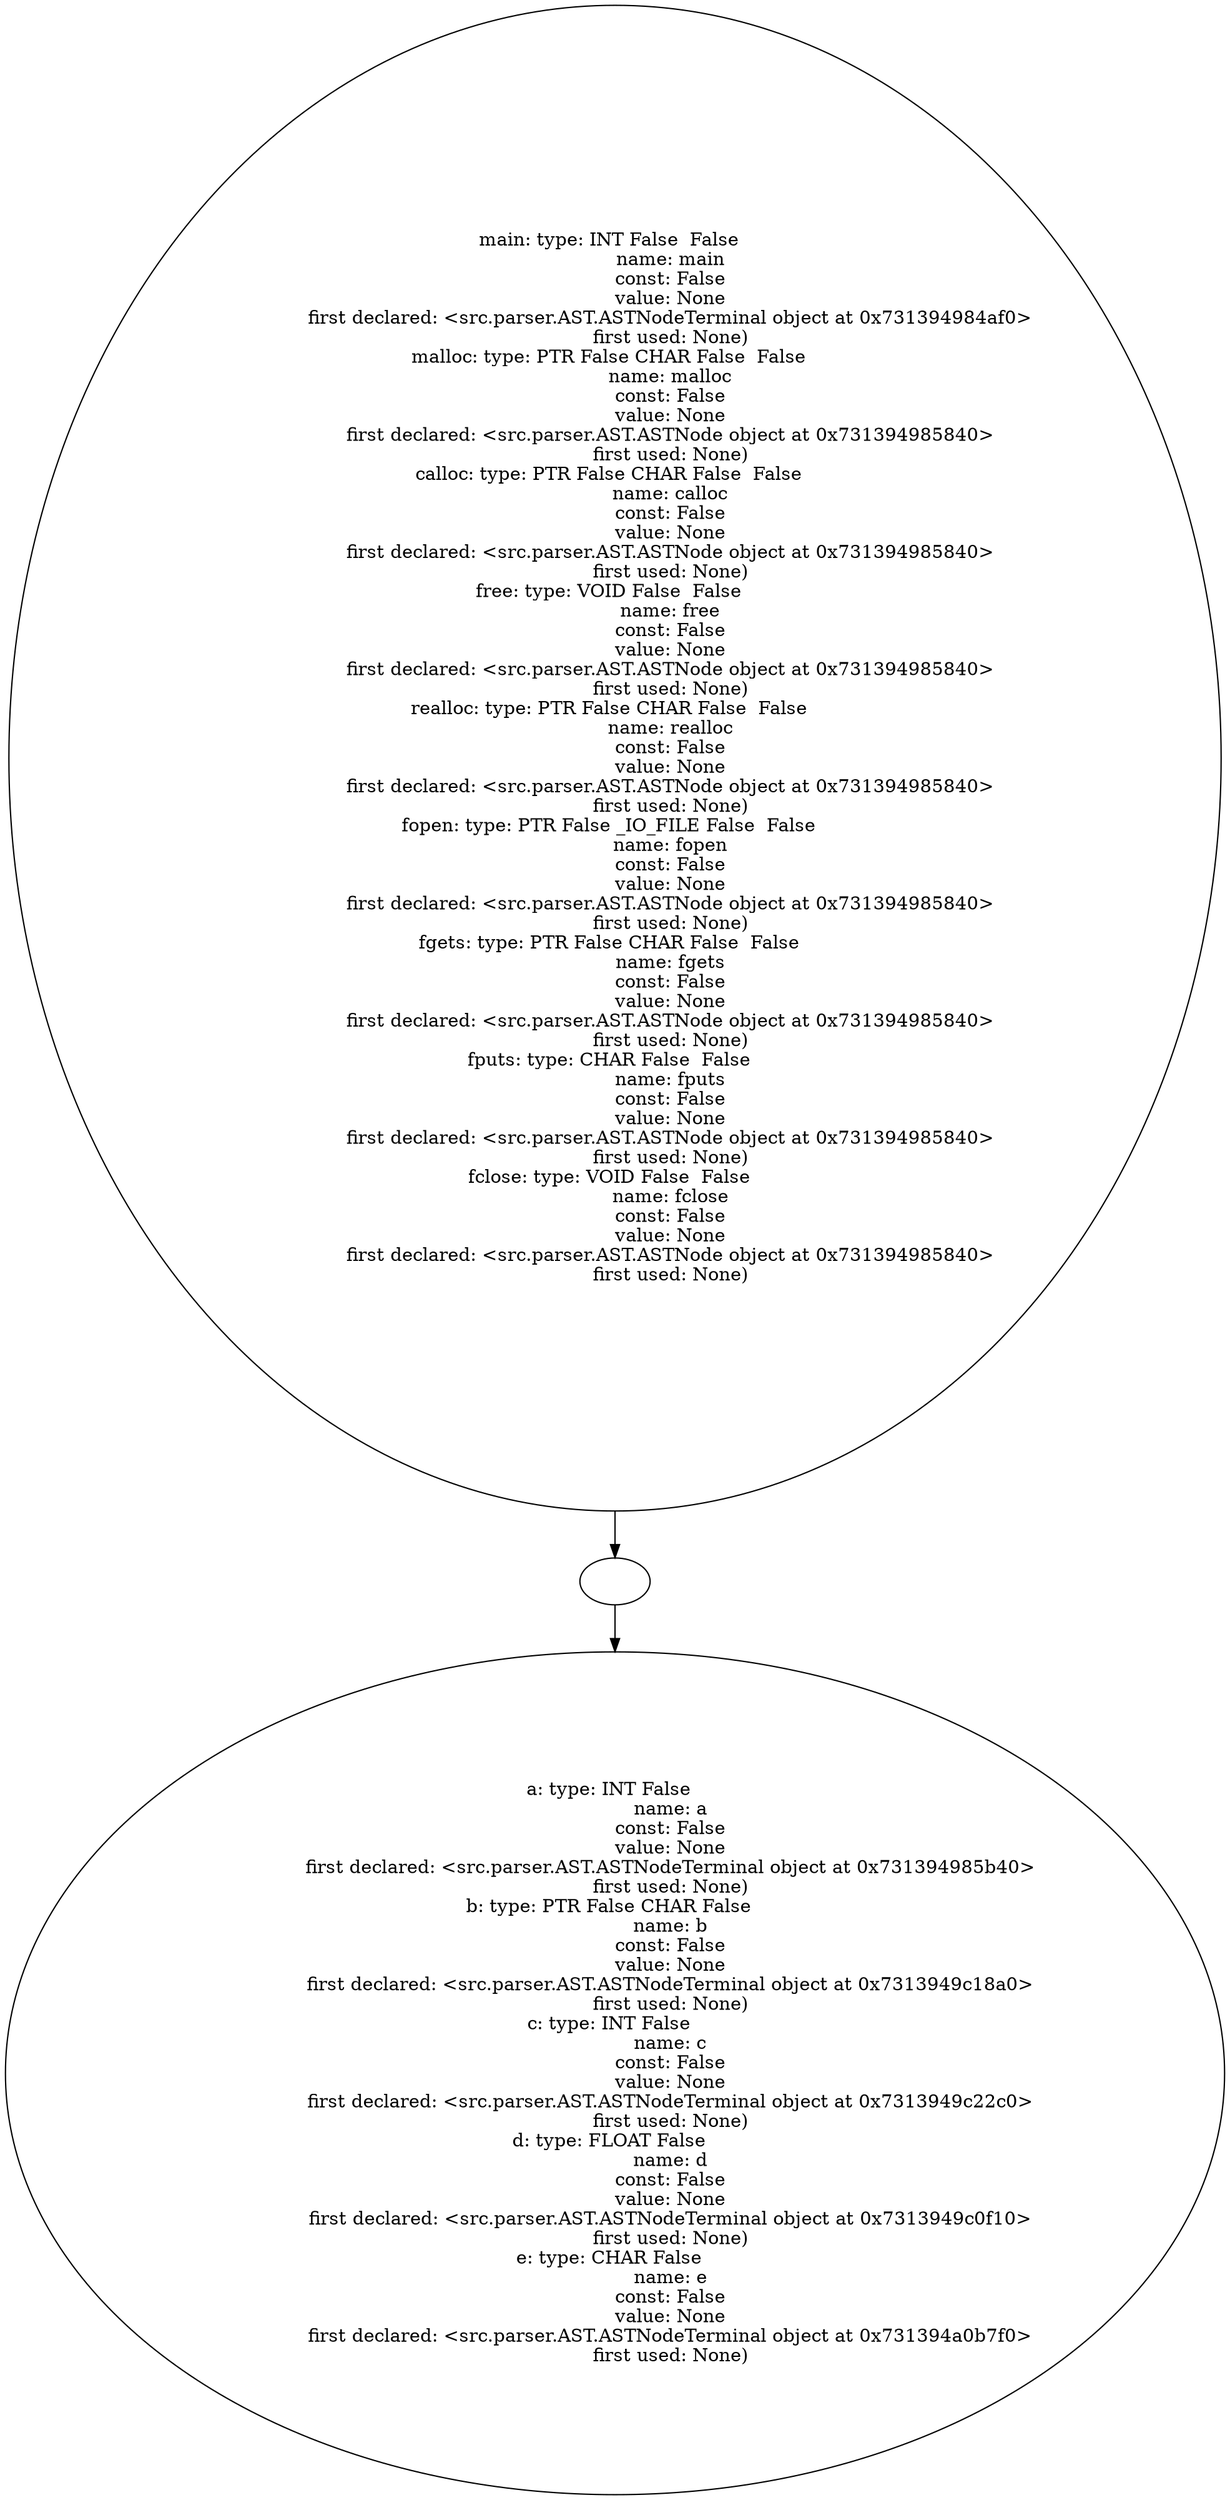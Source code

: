 digraph AST {
  "126527934586576" [label="main: type: INT False  False  
                   name: main
                   const: False
                   value: None
                   first declared: <src.parser.AST.ASTNodeTerminal object at 0x731394984af0>
                   first used: None)
malloc: type: PTR False CHAR False  False  
                   name: malloc
                   const: False
                   value: None
                   first declared: <src.parser.AST.ASTNode object at 0x731394985840>
                   first used: None)
calloc: type: PTR False CHAR False  False  
                   name: calloc
                   const: False
                   value: None
                   first declared: <src.parser.AST.ASTNode object at 0x731394985840>
                   first used: None)
free: type: VOID False  False  
                   name: free
                   const: False
                   value: None
                   first declared: <src.parser.AST.ASTNode object at 0x731394985840>
                   first used: None)
realloc: type: PTR False CHAR False  False  
                   name: realloc
                   const: False
                   value: None
                   first declared: <src.parser.AST.ASTNode object at 0x731394985840>
                   first used: None)
fopen: type: PTR False _IO_FILE False  False  
                   name: fopen
                   const: False
                   value: None
                   first declared: <src.parser.AST.ASTNode object at 0x731394985840>
                   first used: None)
fgets: type: PTR False CHAR False  False  
                   name: fgets
                   const: False
                   value: None
                   first declared: <src.parser.AST.ASTNode object at 0x731394985840>
                   first used: None)
fputs: type: CHAR False  False  
                   name: fputs
                   const: False
                   value: None
                   first declared: <src.parser.AST.ASTNode object at 0x731394985840>
                   first used: None)
fclose: type: VOID False  False  
                   name: fclose
                   const: False
                   value: None
                   first declared: <src.parser.AST.ASTNode object at 0x731394985840>
                   first used: None)"];
  "126527934586576" -> "126527934583840";
  "126527934583840" [label=""];
  "126527934583840" -> "126527934586000";
  "126527934586000" [label="a: type: INT False  
                   name: a
                   const: False
                   value: None
                   first declared: <src.parser.AST.ASTNodeTerminal object at 0x731394985b40>
                   first used: None)
b: type: PTR False CHAR False  
                   name: b
                   const: False
                   value: None
                   first declared: <src.parser.AST.ASTNodeTerminal object at 0x7313949c18a0>
                   first used: None)
c: type: INT False  
                   name: c
                   const: False
                   value: None
                   first declared: <src.parser.AST.ASTNodeTerminal object at 0x7313949c22c0>
                   first used: None)
d: type: FLOAT False  
                   name: d
                   const: False
                   value: None
                   first declared: <src.parser.AST.ASTNodeTerminal object at 0x7313949c0f10>
                   first used: None)
e: type: CHAR False  
                   name: e
                   const: False
                   value: None
                   first declared: <src.parser.AST.ASTNodeTerminal object at 0x731394a0b7f0>
                   first used: None)"];
}
